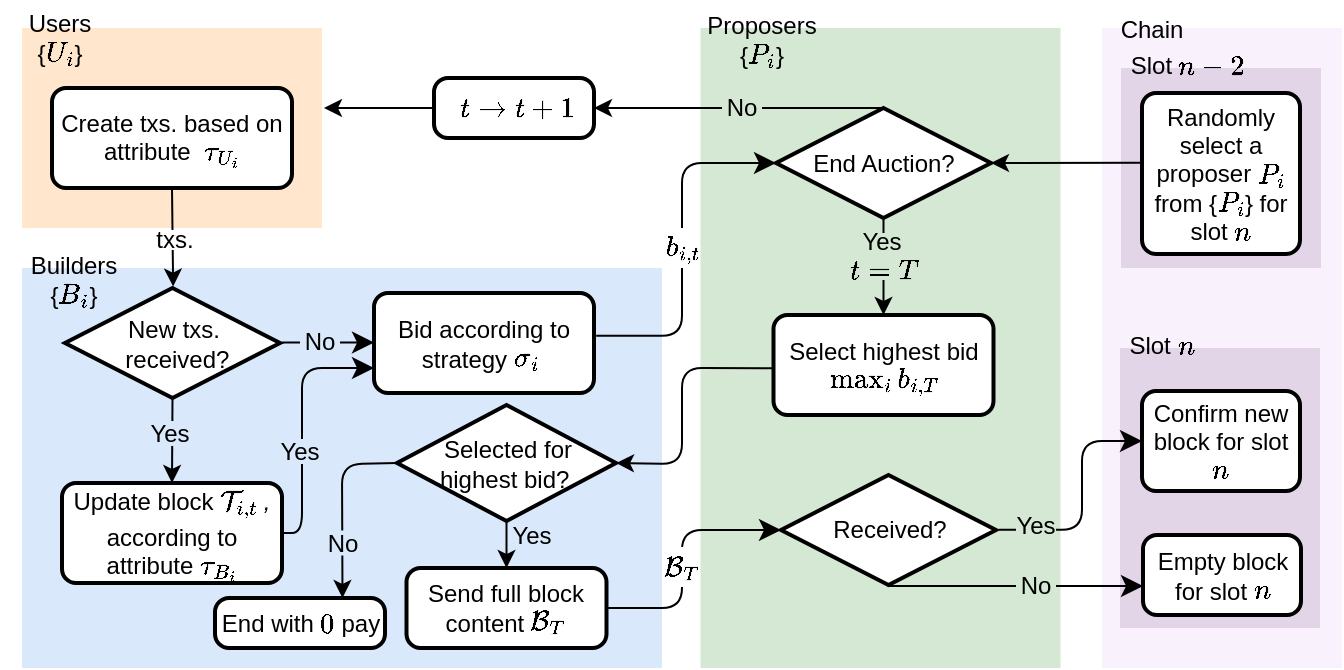 <mxfile version="26.1.1">
  <diagram name="Page-1" id="RIdl4yIpkKvQEjexbSTN">
    <mxGraphModel dx="747" dy="448" grid="1" gridSize="10" guides="1" tooltips="1" connect="1" arrows="1" fold="1" page="1" pageScale="1" pageWidth="827" pageHeight="1169" math="1" shadow="0">
      <root>
        <mxCell id="0" />
        <mxCell id="1" parent="0" />
        <mxCell id="jQI5X7SojYvdJqr93CXN-40" value="" style="rounded=0;whiteSpace=wrap;html=1;fillColor=#d5e8d4;strokeColor=none;movable=1;resizable=1;rotatable=1;deletable=1;editable=1;locked=0;connectable=1;" vertex="1" parent="1">
          <mxGeometry x="439.25" y="70" width="180" height="320" as="geometry" />
        </mxCell>
        <mxCell id="jQI5X7SojYvdJqr93CXN-23" value="" style="rounded=0;whiteSpace=wrap;html=1;fillColor=#dae8fc;strokeColor=none;movable=1;resizable=1;rotatable=1;deletable=1;editable=1;locked=0;connectable=1;" vertex="1" parent="1">
          <mxGeometry x="100" y="190" width="320" height="200" as="geometry" />
        </mxCell>
        <mxCell id="jQI5X7SojYvdJqr93CXN-84" value="" style="edgeStyle=elbowEdgeStyle;elbow=horizontal;endArrow=classic;html=1;curved=0;rounded=1;endSize=8;startSize=8;entryX=0;entryY=0.5;entryDx=0;entryDy=0;entryPerimeter=0;exitX=1.01;exitY=0.427;exitDx=0;exitDy=0;exitPerimeter=0;" edge="1" parent="1" source="jQI5X7SojYvdJqr93CXN-35" target="jQI5X7SojYvdJqr93CXN-39">
          <mxGeometry width="50" height="50" relative="1" as="geometry">
            <mxPoint x="379.5" y="325" as="sourcePoint" />
            <mxPoint x="429.5" y="275" as="targetPoint" />
            <Array as="points">
              <mxPoint x="430" y="250" />
            </Array>
          </mxGeometry>
        </mxCell>
        <mxCell id="jQI5X7SojYvdJqr93CXN-82" value="" style="rounded=0;whiteSpace=wrap;html=1;fillColor=light-dark(#f9f2fd, #392f3f);strokeColor=none;movable=1;resizable=1;rotatable=1;deletable=1;editable=1;locked=0;connectable=1;" vertex="1" parent="1">
          <mxGeometry x="640" y="70" width="120" height="320" as="geometry" />
        </mxCell>
        <mxCell id="jQI5X7SojYvdJqr93CXN-76" value="" style="rounded=0;whiteSpace=wrap;html=1;fillColor=#e1d5e7;strokeColor=none;" vertex="1" parent="1">
          <mxGeometry x="649" y="230" width="100" height="140" as="geometry" />
        </mxCell>
        <mxCell id="jQI5X7SojYvdJqr93CXN-15" value="" style="rounded=0;whiteSpace=wrap;html=1;fillColor=#ffe6cc;strokeColor=none;movable=0;resizable=0;rotatable=0;deletable=0;editable=0;locked=1;connectable=0;" vertex="1" parent="1">
          <mxGeometry x="100" y="70" width="150" height="100" as="geometry" />
        </mxCell>
        <mxCell id="jQI5X7SojYvdJqr93CXN-16" value="Users&lt;div&gt;{\(U_i\)}&lt;/div&gt;" style="text;html=1;align=center;verticalAlign=middle;whiteSpace=wrap;rounded=0;" vertex="1" parent="1">
          <mxGeometry x="89" y="60" width="60" height="30" as="geometry" />
        </mxCell>
        <mxCell id="jQI5X7SojYvdJqr93CXN-18" value="Create txs. based on attribute&amp;nbsp;&amp;nbsp;\( \tau_{U_i} \)" style="rounded=1;whiteSpace=wrap;html=1;absoluteArcSize=1;arcSize=14;strokeWidth=2;" vertex="1" parent="1">
          <mxGeometry x="115" y="100" width="120" height="50" as="geometry" />
        </mxCell>
        <mxCell id="jQI5X7SojYvdJqr93CXN-21" value="" style="endArrow=classic;html=1;rounded=0;entryX=0.503;entryY=-0.013;entryDx=0;entryDy=0;entryPerimeter=0;exitX=0.5;exitY=1;exitDx=0;exitDy=0;" edge="1" parent="1" source="jQI5X7SojYvdJqr93CXN-18" target="jQI5X7SojYvdJqr93CXN-25">
          <mxGeometry width="50" height="50" relative="1" as="geometry">
            <mxPoint x="174.76" y="160" as="sourcePoint" />
            <mxPoint x="175" y="200" as="targetPoint" />
          </mxGeometry>
        </mxCell>
        <mxCell id="jQI5X7SojYvdJqr93CXN-24" value="Builders&lt;div&gt;{\(B_i\)}&lt;/div&gt;" style="text;html=1;align=center;verticalAlign=middle;whiteSpace=wrap;rounded=0;" vertex="1" parent="1">
          <mxGeometry x="96" y="181" width="60" height="30" as="geometry" />
        </mxCell>
        <mxCell id="jQI5X7SojYvdJqr93CXN-25" value="New txs.&lt;div&gt;&amp;nbsp;received?&lt;/div&gt;" style="strokeWidth=2;html=1;shape=mxgraph.flowchart.decision;whiteSpace=wrap;" vertex="1" parent="1">
          <mxGeometry x="121.5" y="200" width="107.5" height="55" as="geometry" />
        </mxCell>
        <mxCell id="jQI5X7SojYvdJqr93CXN-26" value="" style="endArrow=classic;html=1;rounded=0;entryX=0.5;entryY=0;entryDx=0;entryDy=0;exitX=0.5;exitY=1;exitDx=0;exitDy=0;exitPerimeter=0;" edge="1" parent="1" source="jQI5X7SojYvdJqr93CXN-25" target="jQI5X7SojYvdJqr93CXN-31">
          <mxGeometry width="50" height="50" relative="1" as="geometry">
            <mxPoint x="174.76" y="255" as="sourcePoint" />
            <mxPoint x="174.855" y="295" as="targetPoint" />
          </mxGeometry>
        </mxCell>
        <mxCell id="jQI5X7SojYvdJqr93CXN-31" value="Update block \( \mathcal{T}_{i,t} \)&lt;i&gt;&lt;sub&gt;&amp;nbsp;&lt;/sub&gt;,&lt;/i&gt; according to attribute \( \tau_{B_i} \)" style="rounded=1;whiteSpace=wrap;html=1;absoluteArcSize=1;arcSize=14;strokeWidth=2;" vertex="1" parent="1">
          <mxGeometry x="120" y="297.5" width="110" height="50" as="geometry" />
        </mxCell>
        <mxCell id="jQI5X7SojYvdJqr93CXN-35" value="Bid according to strategy \( \sigma_i \)&amp;nbsp;" style="rounded=1;whiteSpace=wrap;html=1;absoluteArcSize=1;arcSize=14;strokeWidth=2;" vertex="1" parent="1">
          <mxGeometry x="276" y="202.5" width="110" height="50" as="geometry" />
        </mxCell>
        <mxCell id="jQI5X7SojYvdJqr93CXN-39" value="End Auction?" style="strokeWidth=2;html=1;shape=mxgraph.flowchart.decision;whiteSpace=wrap;" vertex="1" parent="1">
          <mxGeometry x="477" y="110" width="107.5" height="55" as="geometry" />
        </mxCell>
        <mxCell id="jQI5X7SojYvdJqr93CXN-46" value="&amp;nbsp;\( t \to t+1 \)" style="rounded=1;whiteSpace=wrap;html=1;absoluteArcSize=1;arcSize=14;strokeWidth=2;" vertex="1" parent="1">
          <mxGeometry x="306" y="95" width="80" height="30" as="geometry" />
        </mxCell>
        <mxCell id="jQI5X7SojYvdJqr93CXN-47" value="Proposers&lt;div&gt;{\(P_i\)}&lt;/div&gt;" style="text;html=1;align=center;verticalAlign=middle;whiteSpace=wrap;rounded=0;" vertex="1" parent="1">
          <mxGeometry x="440" y="61" width="60" height="30" as="geometry" />
        </mxCell>
        <mxCell id="jQI5X7SojYvdJqr93CXN-48" value="" style="endArrow=classic;html=1;rounded=0;exitX=0;exitY=0.5;exitDx=0;exitDy=0;" edge="1" parent="1" source="jQI5X7SojYvdJqr93CXN-46">
          <mxGeometry width="50" height="50" relative="1" as="geometry">
            <mxPoint x="291.0" y="139.92" as="sourcePoint" />
            <mxPoint x="251" y="110" as="targetPoint" />
          </mxGeometry>
        </mxCell>
        <mxCell id="jQI5X7SojYvdJqr93CXN-49" value="" style="endArrow=classic;html=1;rounded=0;exitX=0.5;exitY=1;exitDx=0;exitDy=0;exitPerimeter=0;entryX=0.5;entryY=0;entryDx=0;entryDy=0;" edge="1" parent="1" source="jQI5X7SojYvdJqr93CXN-39" target="jQI5X7SojYvdJqr93CXN-51">
          <mxGeometry width="50" height="50" relative="1" as="geometry">
            <mxPoint x="531.55" y="237" as="sourcePoint" />
            <mxPoint x="530.75" y="200" as="targetPoint" />
          </mxGeometry>
        </mxCell>
        <mxCell id="jQI5X7SojYvdJqr93CXN-51" value="Select highest bid \(\max_{i} b_{i,T}\)" style="rounded=1;whiteSpace=wrap;html=1;absoluteArcSize=1;arcSize=14;strokeWidth=2;" vertex="1" parent="1">
          <mxGeometry x="475.75" y="213.5" width="110" height="50" as="geometry" />
        </mxCell>
        <mxCell id="jQI5X7SojYvdJqr93CXN-52" value="" style="endArrow=classic;html=1;rounded=1;exitX=0.001;exitY=0.533;exitDx=0;exitDy=0;curved=0;exitPerimeter=0;entryX=1;entryY=0.5;entryDx=0;entryDy=0;entryPerimeter=0;" edge="1" parent="1" source="jQI5X7SojYvdJqr93CXN-51" target="jQI5X7SojYvdJqr93CXN-53">
          <mxGeometry width="50" height="50" relative="1" as="geometry">
            <mxPoint x="471.09" y="298.3" as="sourcePoint" />
            <mxPoint x="385.41" y="298.3" as="targetPoint" />
            <Array as="points">
              <mxPoint x="430" y="240" />
              <mxPoint x="430" y="288" />
            </Array>
          </mxGeometry>
        </mxCell>
        <mxCell id="jQI5X7SojYvdJqr93CXN-53" value="Selected for&lt;div&gt;highest bid?&amp;nbsp;&lt;/div&gt;" style="strokeWidth=2;html=1;shape=mxgraph.flowchart.decision;whiteSpace=wrap;" vertex="1" parent="1">
          <mxGeometry x="287.5" y="258.5" width="109.5" height="58" as="geometry" />
        </mxCell>
        <mxCell id="jQI5X7SojYvdJqr93CXN-58" value="End with \(0\) pay" style="rounded=1;whiteSpace=wrap;html=1;absoluteArcSize=1;arcSize=14;strokeWidth=2;" vertex="1" parent="1">
          <mxGeometry x="196.5" y="355" width="85" height="25" as="geometry" />
        </mxCell>
        <mxCell id="jQI5X7SojYvdJqr93CXN-59" value="" style="endArrow=classic;html=1;rounded=0;exitX=0.5;exitY=1;exitDx=0;exitDy=0;exitPerimeter=0;entryX=0.5;entryY=0;entryDx=0;entryDy=0;" edge="1" parent="1" source="jQI5X7SojYvdJqr93CXN-53" target="jQI5X7SojYvdJqr93CXN-61">
          <mxGeometry width="50" height="50" relative="1" as="geometry">
            <mxPoint x="342.08" y="321.5" as="sourcePoint" />
            <mxPoint x="342.28" y="344" as="targetPoint" />
          </mxGeometry>
        </mxCell>
        <mxCell id="jQI5X7SojYvdJqr93CXN-61" value="Send full block content \( \mathcal{B}_T \)" style="rounded=1;whiteSpace=wrap;html=1;absoluteArcSize=1;arcSize=14;strokeWidth=2;" vertex="1" parent="1">
          <mxGeometry x="292.25" y="340" width="100" height="40" as="geometry" />
        </mxCell>
        <mxCell id="jQI5X7SojYvdJqr93CXN-63" value="Received?" style="strokeWidth=2;html=1;shape=mxgraph.flowchart.decision;whiteSpace=wrap;" vertex="1" parent="1">
          <mxGeometry x="479.5" y="293.5" width="107.5" height="55" as="geometry" />
        </mxCell>
        <mxCell id="jQI5X7SojYvdJqr93CXN-68" value="Empty block for slot \(n\)" style="rounded=1;whiteSpace=wrap;html=1;absoluteArcSize=1;arcSize=14;strokeWidth=2;" vertex="1" parent="1">
          <mxGeometry x="660.5" y="323.5" width="79" height="40" as="geometry" />
        </mxCell>
        <mxCell id="jQI5X7SojYvdJqr93CXN-69" value="" style="edgeStyle=elbowEdgeStyle;elbow=horizontal;endArrow=classic;html=1;curved=0;rounded=1;endSize=8;startSize=8;entryX=0;entryY=0.5;entryDx=0;entryDy=0;exitX=1.013;exitY=0.497;exitDx=0;exitDy=0;exitPerimeter=0;" edge="1" parent="1" source="jQI5X7SojYvdJqr93CXN-63" target="jQI5X7SojYvdJqr93CXN-74">
          <mxGeometry width="50" height="50" relative="1" as="geometry">
            <mxPoint x="586" y="392.5" as="sourcePoint" />
            <mxPoint x="650" y="270" as="targetPoint" />
            <Array as="points">
              <mxPoint x="630" y="340" />
            </Array>
          </mxGeometry>
        </mxCell>
        <mxCell id="jQI5X7SojYvdJqr93CXN-74" value="Confirm new block for slot \(n\)" style="rounded=1;whiteSpace=wrap;html=1;absoluteArcSize=1;arcSize=14;strokeWidth=2;" vertex="1" parent="1">
          <mxGeometry x="660" y="251.5" width="79" height="50" as="geometry" />
        </mxCell>
        <mxCell id="jQI5X7SojYvdJqr93CXN-75" value="" style="edgeStyle=segmentEdgeStyle;endArrow=classic;html=1;curved=0;rounded=0;endSize=8;startSize=8;exitX=0.5;exitY=1;exitDx=0;exitDy=0;exitPerimeter=0;" edge="1" parent="1">
          <mxGeometry width="50" height="50" relative="1" as="geometry">
            <mxPoint x="533.25" y="347.5" as="sourcePoint" />
            <mxPoint x="660.5" y="349.0" as="targetPoint" />
            <Array as="points">
              <mxPoint x="533" y="349" />
            </Array>
          </mxGeometry>
        </mxCell>
        <mxCell id="jQI5X7SojYvdJqr93CXN-77" value="Slot \(n\)" style="text;html=1;align=center;verticalAlign=middle;whiteSpace=wrap;rounded=0;" vertex="1" parent="1">
          <mxGeometry x="640" y="213.5" width="60" height="30" as="geometry" />
        </mxCell>
        <mxCell id="jQI5X7SojYvdJqr93CXN-78" value="" style="rounded=0;whiteSpace=wrap;html=1;fillColor=#e1d5e7;strokeColor=none;movable=1;resizable=1;rotatable=1;deletable=1;editable=1;locked=0;connectable=1;" vertex="1" parent="1">
          <mxGeometry x="649.5" y="90" width="100" height="100" as="geometry" />
        </mxCell>
        <mxCell id="jQI5X7SojYvdJqr93CXN-79" value="Slot \(n-2\)" style="text;html=1;align=center;verticalAlign=middle;whiteSpace=wrap;rounded=0;" vertex="1" parent="1">
          <mxGeometry x="652.5" y="74" width="60" height="30" as="geometry" />
        </mxCell>
        <mxCell id="jQI5X7SojYvdJqr93CXN-80" value="Randomly select a proposer \(P_i\) from {\(P_i\)} for slot \(n\)" style="rounded=1;whiteSpace=wrap;html=1;absoluteArcSize=1;arcSize=14;strokeWidth=2;" vertex="1" parent="1">
          <mxGeometry x="660" y="102.5" width="79" height="80.5" as="geometry" />
        </mxCell>
        <mxCell id="jQI5X7SojYvdJqr93CXN-81" value="" style="endArrow=classic;html=1;rounded=0;entryX=1;entryY=0.5;entryDx=0;entryDy=0;entryPerimeter=0;exitX=-0.005;exitY=0.434;exitDx=0;exitDy=0;exitPerimeter=0;" edge="1" parent="1" source="jQI5X7SojYvdJqr93CXN-80" target="jQI5X7SojYvdJqr93CXN-39">
          <mxGeometry width="50" height="50" relative="1" as="geometry">
            <mxPoint x="660" y="157" as="sourcePoint" />
            <mxPoint x="610" y="157" as="targetPoint" />
          </mxGeometry>
        </mxCell>
        <mxCell id="jQI5X7SojYvdJqr93CXN-83" value="Chain" style="text;html=1;align=center;verticalAlign=middle;whiteSpace=wrap;rounded=0;" vertex="1" parent="1">
          <mxGeometry x="635" y="56" width="60" height="30" as="geometry" />
        </mxCell>
        <mxCell id="jQI5X7SojYvdJqr93CXN-86" value="" style="edgeStyle=elbowEdgeStyle;elbow=horizontal;endArrow=classic;html=1;curved=0;rounded=1;endSize=8;startSize=8;entryX=0;entryY=0.75;entryDx=0;entryDy=0;exitX=1;exitY=0.5;exitDx=0;exitDy=0;" edge="1" parent="1" source="jQI5X7SojYvdJqr93CXN-31" target="jQI5X7SojYvdJqr93CXN-35">
          <mxGeometry width="50" height="50" relative="1" as="geometry">
            <mxPoint x="230" y="330" as="sourcePoint" />
            <mxPoint x="320" y="275" as="targetPoint" />
            <Array as="points">
              <mxPoint x="240" y="295" />
            </Array>
          </mxGeometry>
        </mxCell>
        <mxCell id="jQI5X7SojYvdJqr93CXN-87" value="" style="edgeStyle=segmentEdgeStyle;endArrow=classic;html=1;curved=0;rounded=0;endSize=8;startSize=8;entryX=0;entryY=0.5;entryDx=0;entryDy=0;" edge="1" parent="1" target="jQI5X7SojYvdJqr93CXN-35">
          <mxGeometry width="50" height="50" relative="1" as="geometry">
            <mxPoint x="230" y="227.25" as="sourcePoint" />
            <mxPoint x="354" y="227.75" as="targetPoint" />
            <Array as="points" />
          </mxGeometry>
        </mxCell>
        <mxCell id="jQI5X7SojYvdJqr93CXN-92" value="" style="endArrow=classic;html=1;rounded=0;entryX=1;entryY=0.5;entryDx=0;entryDy=0;exitX=0.5;exitY=0;exitDx=0;exitDy=0;exitPerimeter=0;" edge="1" parent="1" source="jQI5X7SojYvdJqr93CXN-39" target="jQI5X7SojYvdJqr93CXN-46">
          <mxGeometry width="50" height="50" relative="1" as="geometry">
            <mxPoint x="430" y="180" as="sourcePoint" />
            <mxPoint x="480" y="130" as="targetPoint" />
          </mxGeometry>
        </mxCell>
        <mxCell id="jQI5X7SojYvdJqr93CXN-94" value="" style="edgeStyle=elbowEdgeStyle;elbow=horizontal;endArrow=classic;html=1;curved=0;rounded=1;endSize=8;startSize=8;entryX=0;entryY=0.5;entryDx=0;entryDy=0;entryPerimeter=0;exitX=1;exitY=0.5;exitDx=0;exitDy=0;" edge="1" parent="1" source="jQI5X7SojYvdJqr93CXN-61" target="jQI5X7SojYvdJqr93CXN-63">
          <mxGeometry width="50" height="50" relative="1" as="geometry">
            <mxPoint x="381" y="377" as="sourcePoint" />
            <mxPoint x="471" y="290" as="targetPoint" />
            <Array as="points">
              <mxPoint x="430" y="360" />
            </Array>
          </mxGeometry>
        </mxCell>
        <mxCell id="jQI5X7SojYvdJqr93CXN-95" value="" style="endArrow=classic;html=1;rounded=1;exitX=0;exitY=0.5;exitDx=0;exitDy=0;entryX=0.75;entryY=0;entryDx=0;entryDy=0;exitPerimeter=0;curved=0;" edge="1" parent="1" source="jQI5X7SojYvdJqr93CXN-53" target="jQI5X7SojYvdJqr93CXN-58">
          <mxGeometry width="50" height="50" relative="1" as="geometry">
            <mxPoint x="306" y="344.02" as="sourcePoint" />
            <mxPoint x="251" y="344.02" as="targetPoint" />
            <Array as="points">
              <mxPoint x="260" y="288" />
            </Array>
          </mxGeometry>
        </mxCell>
        <mxCell id="jQI5X7SojYvdJqr93CXN-98" value="No" style="rounded=0;whiteSpace=wrap;html=1;fillColor=#dae8fc;strokeColor=none;" vertex="1" parent="1">
          <mxGeometry x="255" y="321.25" width="10.5" height="12.5" as="geometry" />
        </mxCell>
        <mxCell id="jQI5X7SojYvdJqr93CXN-99" value="No" style="rounded=0;whiteSpace=wrap;html=1;fillColor=#dae8fc;strokeColor=none;" vertex="1" parent="1">
          <mxGeometry x="239" y="220.25" width="20" height="12.5" as="geometry" />
        </mxCell>
        <mxCell id="jQI5X7SojYvdJqr93CXN-100" value="\( b_{i,t} \)" style="rounded=0;whiteSpace=wrap;html=1;strokeColor=none;" vertex="1" parent="1">
          <mxGeometry x="422.75" y="170" width="14.5" height="20" as="geometry" />
        </mxCell>
        <mxCell id="jQI5X7SojYvdJqr93CXN-103" value="\( \mathcal{B}_T \)" style="rounded=0;whiteSpace=wrap;html=1;strokeColor=none;" vertex="1" parent="1">
          <mxGeometry x="425" y="329.5" width="10" height="20" as="geometry" />
        </mxCell>
        <mxCell id="jQI5X7SojYvdJqr93CXN-104" value="Yes" style="rounded=0;whiteSpace=wrap;html=1;fillColor=#dae8fc;strokeColor=none;" vertex="1" parent="1">
          <mxGeometry x="229" y="275.5" width="20" height="12.5" as="geometry" />
        </mxCell>
        <mxCell id="jQI5X7SojYvdJqr93CXN-105" value="Yes" style="rounded=0;whiteSpace=wrap;html=1;fillColor=#dae8fc;strokeColor=none;" vertex="1" parent="1">
          <mxGeometry x="164" y="266.5" width="20" height="12.5" as="geometry" />
        </mxCell>
        <mxCell id="jQI5X7SojYvdJqr93CXN-106" value="txs." style="rounded=0;whiteSpace=wrap;html=1;strokeColor=none;" vertex="1" parent="1">
          <mxGeometry x="164" y="171" width="24.5" height="10" as="geometry" />
        </mxCell>
        <mxCell id="jQI5X7SojYvdJqr93CXN-107" value="No" style="rounded=0;whiteSpace=wrap;html=1;fillColor=#d5e8d4;strokeColor=none;" vertex="1" parent="1">
          <mxGeometry x="597" y="342.5" width="20" height="12.5" as="geometry" />
        </mxCell>
        <mxCell id="jQI5X7SojYvdJqr93CXN-108" value="Yes" style="rounded=0;whiteSpace=wrap;html=1;fillColor=#d5e8d4;strokeColor=none;" vertex="1" parent="1">
          <mxGeometry x="597" y="312.25" width="20" height="12.5" as="geometry" />
        </mxCell>
        <mxCell id="jQI5X7SojYvdJqr93CXN-109" value="No" style="rounded=0;whiteSpace=wrap;html=1;fillColor=#d5e8d4;strokeColor=none;" vertex="1" parent="1">
          <mxGeometry x="450" y="104" width="20" height="12.5" as="geometry" />
        </mxCell>
        <mxCell id="jQI5X7SojYvdJqr93CXN-110" value="&lt;span style=&quot;text-wrap-mode: nowrap;&quot;&gt;Yes&lt;/span&gt;&lt;div style=&quot;text-wrap-mode: nowrap;&quot;&gt;&lt;span style=&quot;text-wrap-mode: wrap;&quot;&gt;&amp;nbsp;\( t = T \)&lt;/span&gt;&lt;/div&gt;" style="rounded=0;whiteSpace=wrap;html=1;fillColor=#d5e8d4;strokeColor=none;" vertex="1" parent="1">
          <mxGeometry x="504.75" y="172.5" width="50" height="23.5" as="geometry" />
        </mxCell>
        <mxCell id="jQI5X7SojYvdJqr93CXN-113" value="Yes" style="rounded=0;whiteSpace=wrap;html=1;fillColor=#dae8fc;strokeColor=none;" vertex="1" parent="1">
          <mxGeometry x="345" y="317.5" width="20" height="12.5" as="geometry" />
        </mxCell>
      </root>
    </mxGraphModel>
  </diagram>
</mxfile>

